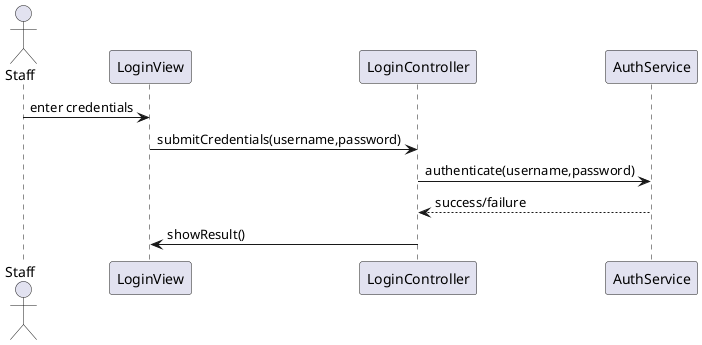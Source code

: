 @startuml Seq_Login
actor Staff
participant LoginView
participant LoginController
participant AuthService

Staff -> LoginView: enter credentials
LoginView -> LoginController: submitCredentials(username,password)
LoginController -> AuthService: authenticate(username,password)
AuthService --> LoginController: success/failure
LoginController -> LoginView: showResult()
@enduml
